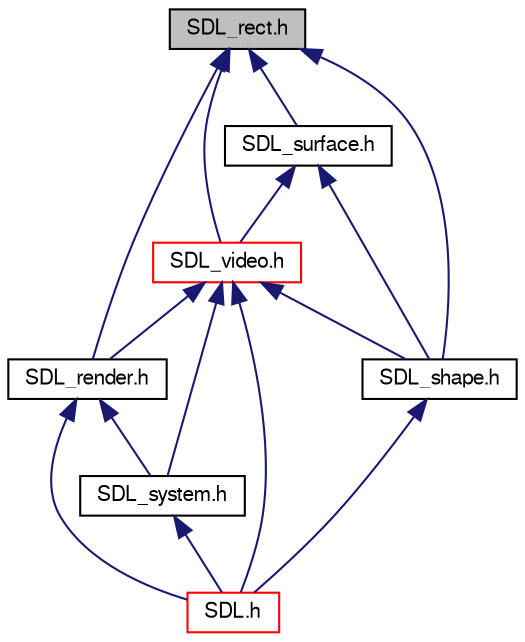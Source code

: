digraph "SDL_rect.h"
{
 // LATEX_PDF_SIZE
  edge [fontname="FreeSans",fontsize="10",labelfontname="FreeSans",labelfontsize="10"];
  node [fontname="FreeSans",fontsize="10",shape=record];
  Node1 [label="SDL_rect.h",height=0.2,width=0.4,color="black", fillcolor="grey75", style="filled", fontcolor="black",tooltip=" "];
  Node1 -> Node2 [dir="back",color="midnightblue",fontsize="10",style="solid",fontname="FreeSans"];
  Node2 [label="SDL_render.h",height=0.2,width=0.4,color="black", fillcolor="white", style="filled",URL="$d6/d30/_s_d_l__render_8h.html",tooltip=" "];
  Node2 -> Node3 [dir="back",color="midnightblue",fontsize="10",style="solid",fontname="FreeSans"];
  Node3 [label="SDL.h",height=0.2,width=0.4,color="red", fillcolor="white", style="filled",URL="$de/ddc/_s_d_l_8h.html",tooltip=" "];
  Node2 -> Node8 [dir="back",color="midnightblue",fontsize="10",style="solid",fontname="FreeSans"];
  Node8 [label="SDL_system.h",height=0.2,width=0.4,color="black", fillcolor="white", style="filled",URL="$d9/d7c/_s_d_l__system_8h.html",tooltip=" "];
  Node8 -> Node3 [dir="back",color="midnightblue",fontsize="10",style="solid",fontname="FreeSans"];
  Node1 -> Node9 [dir="back",color="midnightblue",fontsize="10",style="solid",fontname="FreeSans"];
  Node9 [label="SDL_shape.h",height=0.2,width=0.4,color="black", fillcolor="white", style="filled",URL="$dc/d20/_s_d_l__shape_8h.html",tooltip=" "];
  Node9 -> Node3 [dir="back",color="midnightblue",fontsize="10",style="solid",fontname="FreeSans"];
  Node1 -> Node10 [dir="back",color="midnightblue",fontsize="10",style="solid",fontname="FreeSans"];
  Node10 [label="SDL_surface.h",height=0.2,width=0.4,color="black", fillcolor="white", style="filled",URL="$d4/d6d/_s_d_l__surface_8h.html",tooltip=" "];
  Node10 -> Node9 [dir="back",color="midnightblue",fontsize="10",style="solid",fontname="FreeSans"];
  Node10 -> Node11 [dir="back",color="midnightblue",fontsize="10",style="solid",fontname="FreeSans"];
  Node11 [label="SDL_video.h",height=0.2,width=0.4,color="red", fillcolor="white", style="filled",URL="$dc/d64/_s_d_l__video_8h.html",tooltip=" "];
  Node11 -> Node3 [dir="back",color="midnightblue",fontsize="10",style="solid",fontname="FreeSans"];
  Node11 -> Node2 [dir="back",color="midnightblue",fontsize="10",style="solid",fontname="FreeSans"];
  Node11 -> Node9 [dir="back",color="midnightblue",fontsize="10",style="solid",fontname="FreeSans"];
  Node11 -> Node8 [dir="back",color="midnightblue",fontsize="10",style="solid",fontname="FreeSans"];
  Node1 -> Node11 [dir="back",color="midnightblue",fontsize="10",style="solid",fontname="FreeSans"];
}
